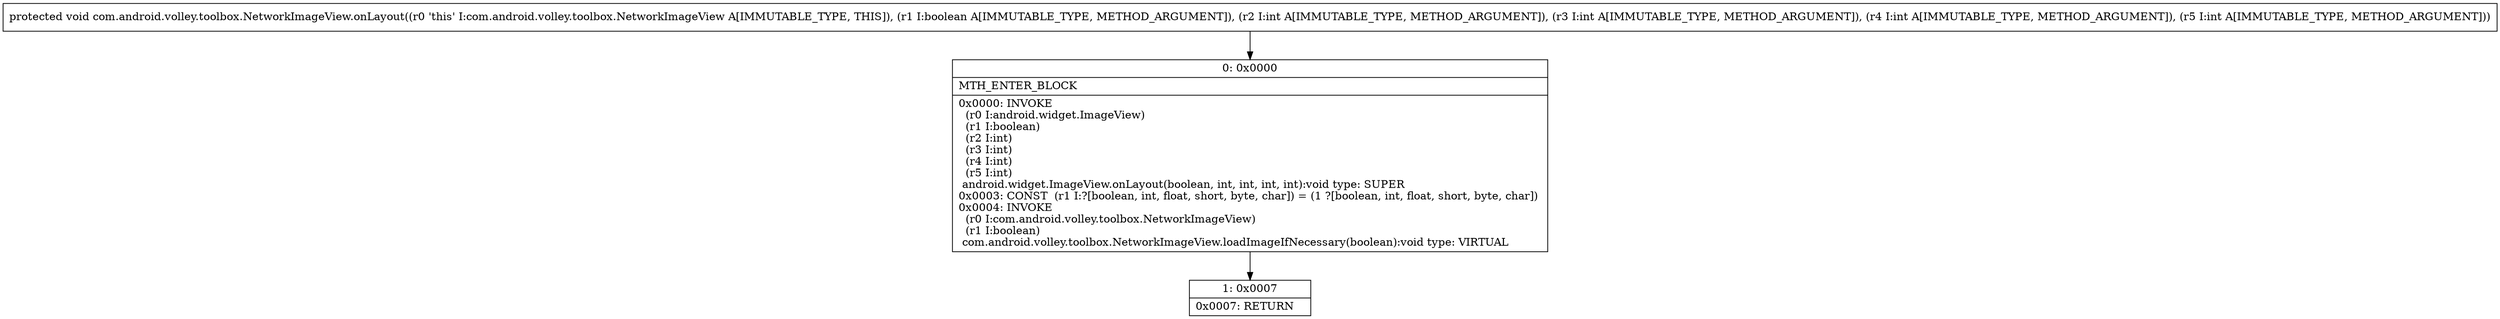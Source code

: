 digraph "CFG forcom.android.volley.toolbox.NetworkImageView.onLayout(ZIIII)V" {
Node_0 [shape=record,label="{0\:\ 0x0000|MTH_ENTER_BLOCK\l|0x0000: INVOKE  \l  (r0 I:android.widget.ImageView)\l  (r1 I:boolean)\l  (r2 I:int)\l  (r3 I:int)\l  (r4 I:int)\l  (r5 I:int)\l android.widget.ImageView.onLayout(boolean, int, int, int, int):void type: SUPER \l0x0003: CONST  (r1 I:?[boolean, int, float, short, byte, char]) = (1 ?[boolean, int, float, short, byte, char]) \l0x0004: INVOKE  \l  (r0 I:com.android.volley.toolbox.NetworkImageView)\l  (r1 I:boolean)\l com.android.volley.toolbox.NetworkImageView.loadImageIfNecessary(boolean):void type: VIRTUAL \l}"];
Node_1 [shape=record,label="{1\:\ 0x0007|0x0007: RETURN   \l}"];
MethodNode[shape=record,label="{protected void com.android.volley.toolbox.NetworkImageView.onLayout((r0 'this' I:com.android.volley.toolbox.NetworkImageView A[IMMUTABLE_TYPE, THIS]), (r1 I:boolean A[IMMUTABLE_TYPE, METHOD_ARGUMENT]), (r2 I:int A[IMMUTABLE_TYPE, METHOD_ARGUMENT]), (r3 I:int A[IMMUTABLE_TYPE, METHOD_ARGUMENT]), (r4 I:int A[IMMUTABLE_TYPE, METHOD_ARGUMENT]), (r5 I:int A[IMMUTABLE_TYPE, METHOD_ARGUMENT])) }"];
MethodNode -> Node_0;
Node_0 -> Node_1;
}

